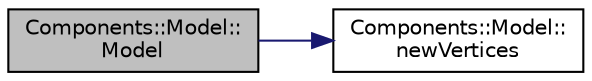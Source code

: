 digraph "Components::Model::Model"
{
  edge [fontname="Helvetica",fontsize="10",labelfontname="Helvetica",labelfontsize="10"];
  node [fontname="Helvetica",fontsize="10",shape=record];
  rankdir="LR";
  Node0 [label="Components::Model::\lModel",height=0.2,width=0.4,color="black", fillcolor="grey75", style="filled", fontcolor="black"];
  Node0 -> Node1 [color="midnightblue",fontsize="10",style="solid"];
  Node1 [label="Components::Model::\lnewVertices",height=0.2,width=0.4,color="black", fillcolor="white", style="filled",URL="$class_components_1_1_model.html#a94a685b59f3881323fec2fca2838fa30",tooltip="Used only when vertex data is to be changed. "];
}
